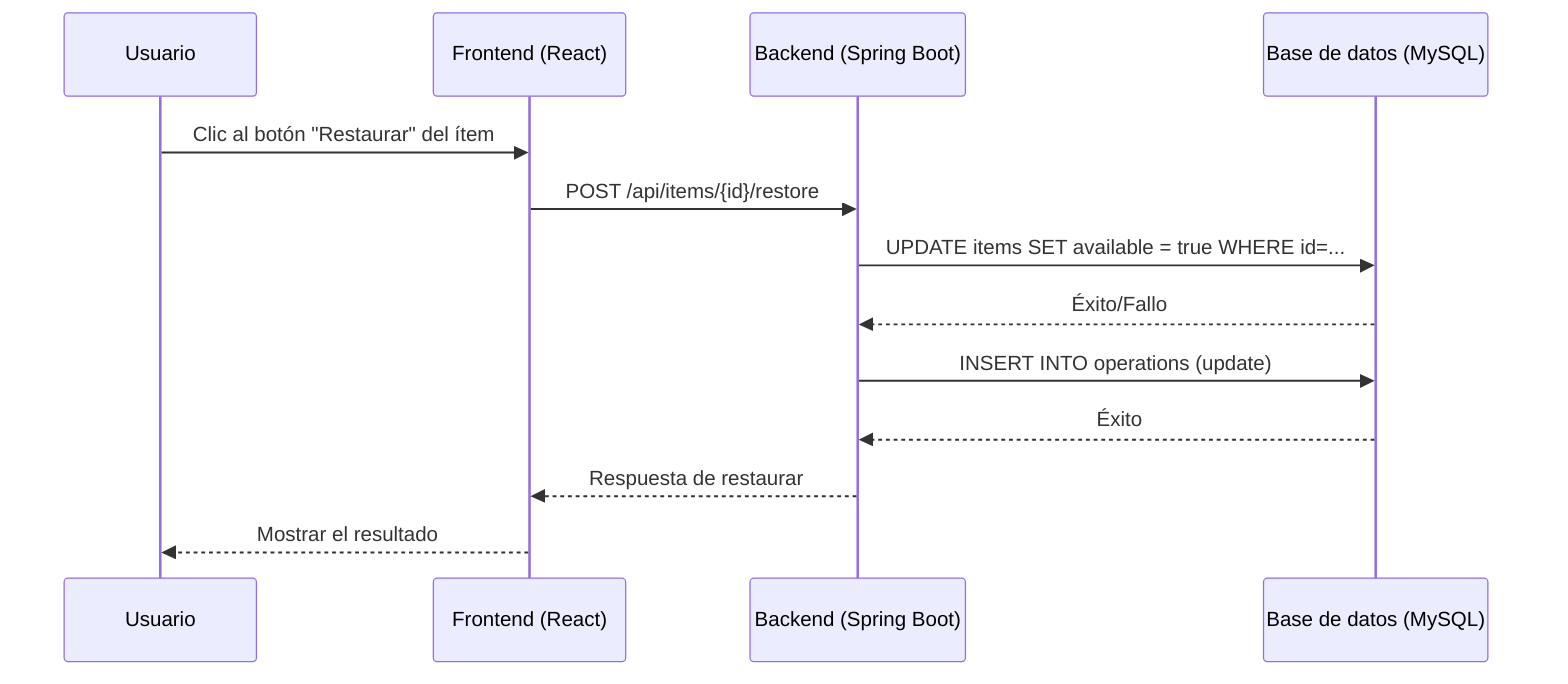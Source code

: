 sequenceDiagram
    participant U as Usuario
    participant F as Frontend (React)
    participant B as Backend (Spring Boot)
    participant D as Base de datos (MySQL)

    U->>F: Clic al botón "Restaurar" del ítem
    F->>B: POST /api/items/{id}/restore
    B->>D: UPDATE items SET available = true WHERE id=...
    D-->>B: Éxito/Fallo
    B->>D: INSERT INTO operations (update)
    D-->>B: Éxito
    B-->>F: Respuesta de restaurar
    F-->>U: Mostrar el resultado